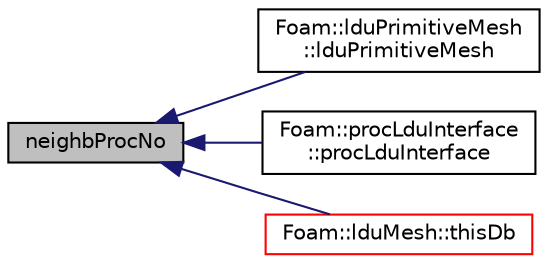 digraph "neighbProcNo"
{
  bgcolor="transparent";
  edge [fontname="Helvetica",fontsize="10",labelfontname="Helvetica",labelfontsize="10"];
  node [fontname="Helvetica",fontsize="10",shape=record];
  rankdir="LR";
  Node1 [label="neighbProcNo",height=0.2,width=0.4,color="black", fillcolor="grey75", style="filled", fontcolor="black"];
  Node1 -> Node2 [dir="back",color="midnightblue",fontsize="10",style="solid",fontname="Helvetica"];
  Node2 [label="Foam::lduPrimitiveMesh\l::lduPrimitiveMesh",height=0.2,width=0.4,color="black",URL="$a01309.html#aeae1eb8af27cafdc116980dd48968d19",tooltip="Construct by combining multiple meshes. The meshes come from. "];
  Node1 -> Node3 [dir="back",color="midnightblue",fontsize="10",style="solid",fontname="Helvetica"];
  Node3 [label="Foam::procLduInterface\l::procLduInterface",height=0.2,width=0.4,color="black",URL="$a02040.html#a3547e45b50df57937b53a84704f7eb27"];
  Node1 -> Node4 [dir="back",color="midnightblue",fontsize="10",style="solid",fontname="Helvetica"];
  Node4 [label="Foam::lduMesh::thisDb",height=0.2,width=0.4,color="red",URL="$a01308.html#a1954a3b5059aa17fa01f901274f5ac4a",tooltip="Return the object registry. "];
}

